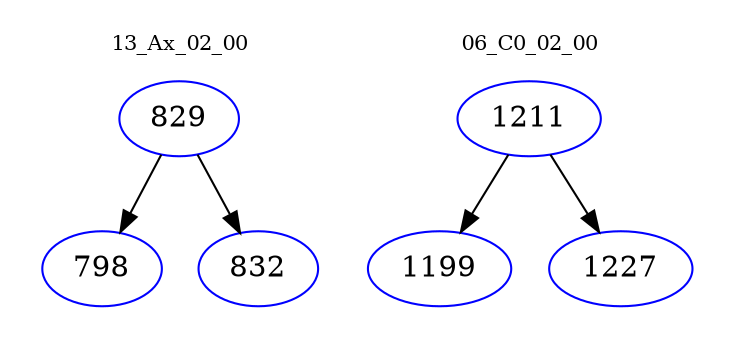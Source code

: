 digraph{
subgraph cluster_0 {
color = white
label = "13_Ax_02_00";
fontsize=10;
T0_829 [label="829", color="blue"]
T0_829 -> T0_798 [color="black"]
T0_798 [label="798", color="blue"]
T0_829 -> T0_832 [color="black"]
T0_832 [label="832", color="blue"]
}
subgraph cluster_1 {
color = white
label = "06_C0_02_00";
fontsize=10;
T1_1211 [label="1211", color="blue"]
T1_1211 -> T1_1199 [color="black"]
T1_1199 [label="1199", color="blue"]
T1_1211 -> T1_1227 [color="black"]
T1_1227 [label="1227", color="blue"]
}
}
